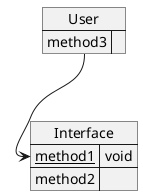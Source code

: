 {
  "sha1": "r0bhtf1s2yl4rvitim4qbiz5gu0jf79",
  "insertion": {
    "when": "2024-06-04T17:28:43.184Z",
    "url": "https://forum.plantuml.net/16303/why-does-plus-change-from-name-of-map-key-to-comment",
    "user": "plantuml@gmail.com"
  }
}
@startuml
map User {
method3 => 
}
map Interface {
+__method1__ => void
method2 => 
}
User::method3 --> Interface::__method1__
@enduml
